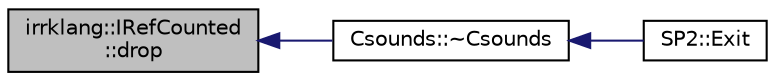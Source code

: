 digraph "irrklang::IRefCounted::drop"
{
  bgcolor="transparent";
  edge [fontname="Helvetica",fontsize="10",labelfontname="Helvetica",labelfontsize="10"];
  node [fontname="Helvetica",fontsize="10",shape=record];
  rankdir="LR";
  Node1 [label="irrklang::IRefCounted\l::drop",height=0.2,width=0.4,color="black", fillcolor="grey75", style="filled", fontcolor="black"];
  Node1 -> Node2 [dir="back",color="midnightblue",fontsize="10",style="solid",fontname="Helvetica"];
  Node2 [label="Csounds::~Csounds",height=0.2,width=0.4,color="black",URL="$classCsounds.html#a379845d100618d7aa7c2f5ea01f753e1"];
  Node2 -> Node3 [dir="back",color="midnightblue",fontsize="10",style="solid",fontname="Helvetica"];
  Node3 [label="SP2::Exit",height=0.2,width=0.4,color="black",URL="$classSP2.html#a5b606cdfc77b243631fc130483527333"];
}
